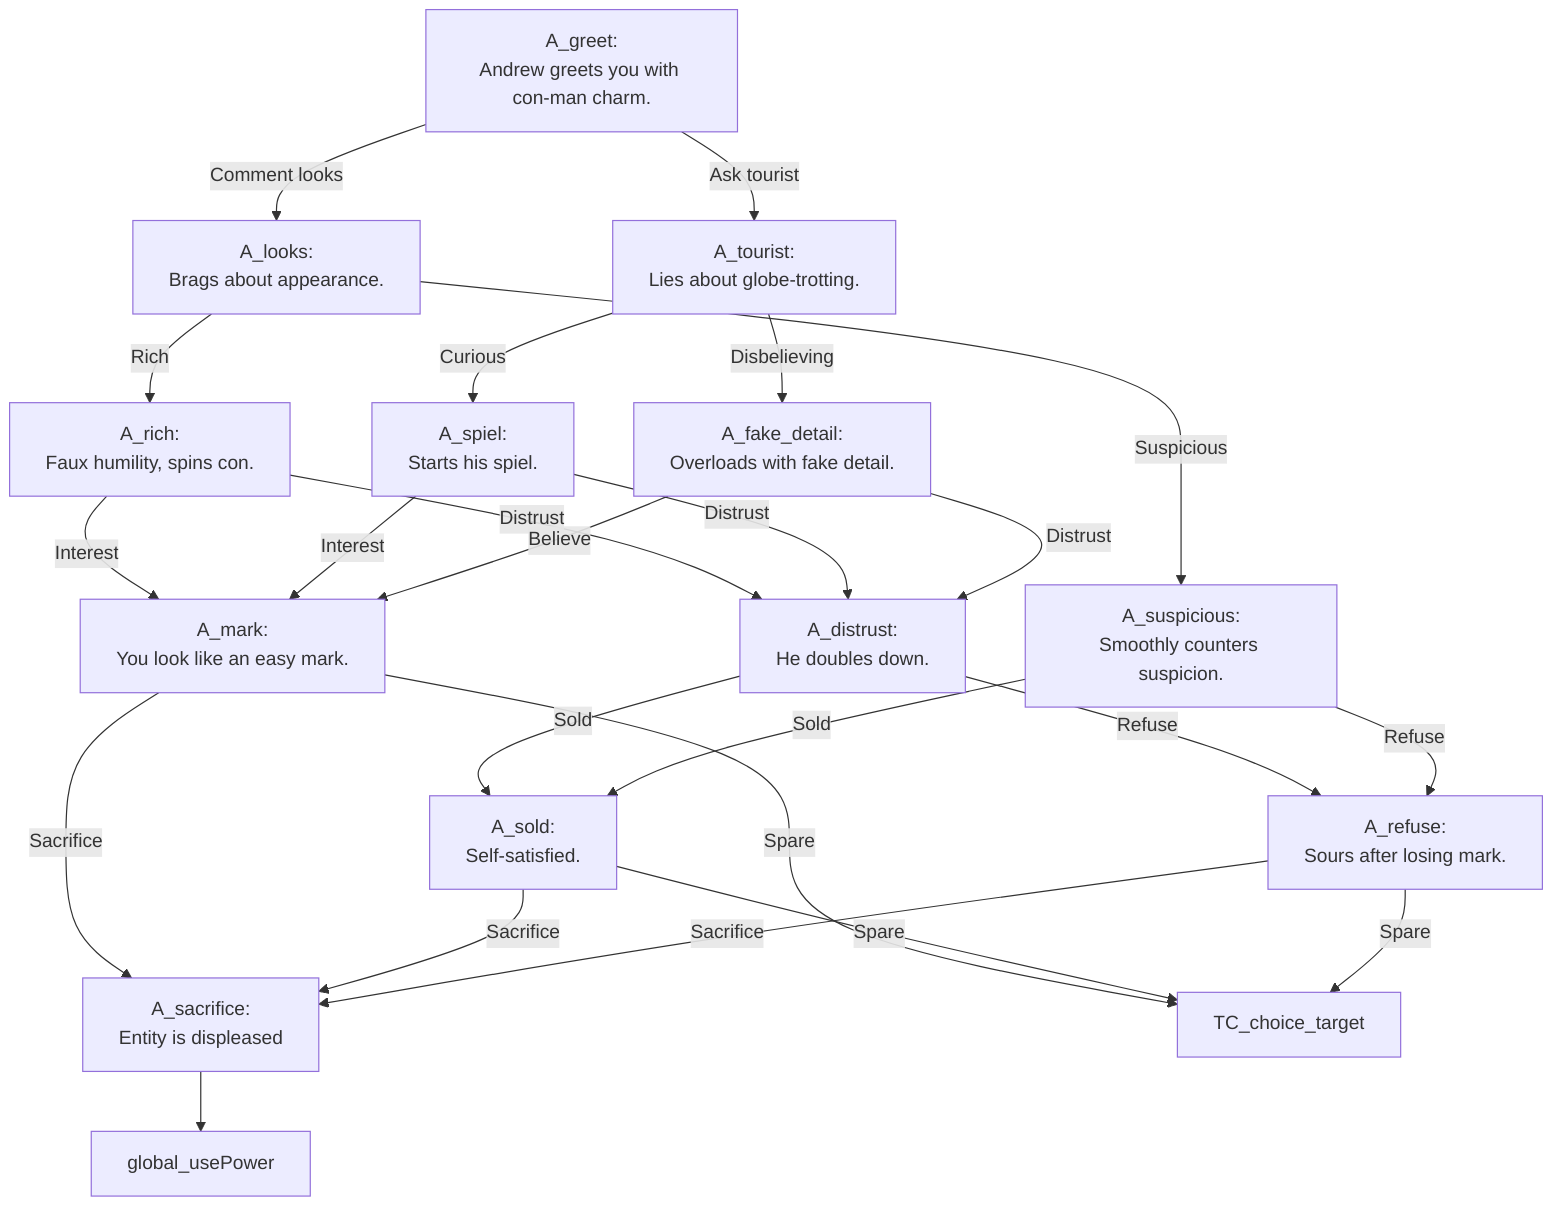 flowchart TD
direction LR
A_greet["A_greet:<br/>Andrew greets you with con-man charm."] -->|Comment looks| A_looks
A_greet -->|Ask tourist| A_tourist

A_looks["A_looks:<br/>Brags about appearance."] -->|Rich| A_rich
A_looks -->|Suspicious| A_suspicious
A_rich["A_rich:<br/>Faux humility, spins con."] -->|Interest| A_mark
A_rich -->|Distrust| A_distrust

A_mark["A_mark:<br/>You look like an easy mark."] -->|Sacrifice| A_sacrifice
A_mark -->|Spare| TC_choice_target

A_distrust["A_distrust:<br/>He doubles down."] -->|Sold| A_sold
A_distrust -->|Refuse| A_refuse
A_sold["A_sold:<br/>Self-satisfied."] -->|Sacrifice| A_sacrifice
A_sold -->|Spare| TC_choice_target
A_refuse["A_refuse:<br/>Sours after losing mark."] -->|Sacrifice| A_sacrifice
A_refuse -->|Spare| TC_choice_target

A_suspicious["A_suspicious:<br/>Smoothly counters suspicion."] -->|Sold| A_sold
A_suspicious -->|Refuse| A_refuse

A_tourist["A_tourist:<br/>Lies about globe-trotting."] -->|Curious| A_spiel
A_tourist -->|Disbelieving| A_fake_detail
A_spiel["A_spiel:<br/>Starts his spiel."] -->|Interest| A_mark
A_spiel -->|Distrust| A_distrust
A_fake_detail["A_fake_detail:<br/>Overloads with fake detail."] -->|Believe| A_mark
A_fake_detail -->|Distrust| A_distrust

A_sacrifice["A_sacrifice:<br/>Entity is displeased"] --> global_usePower